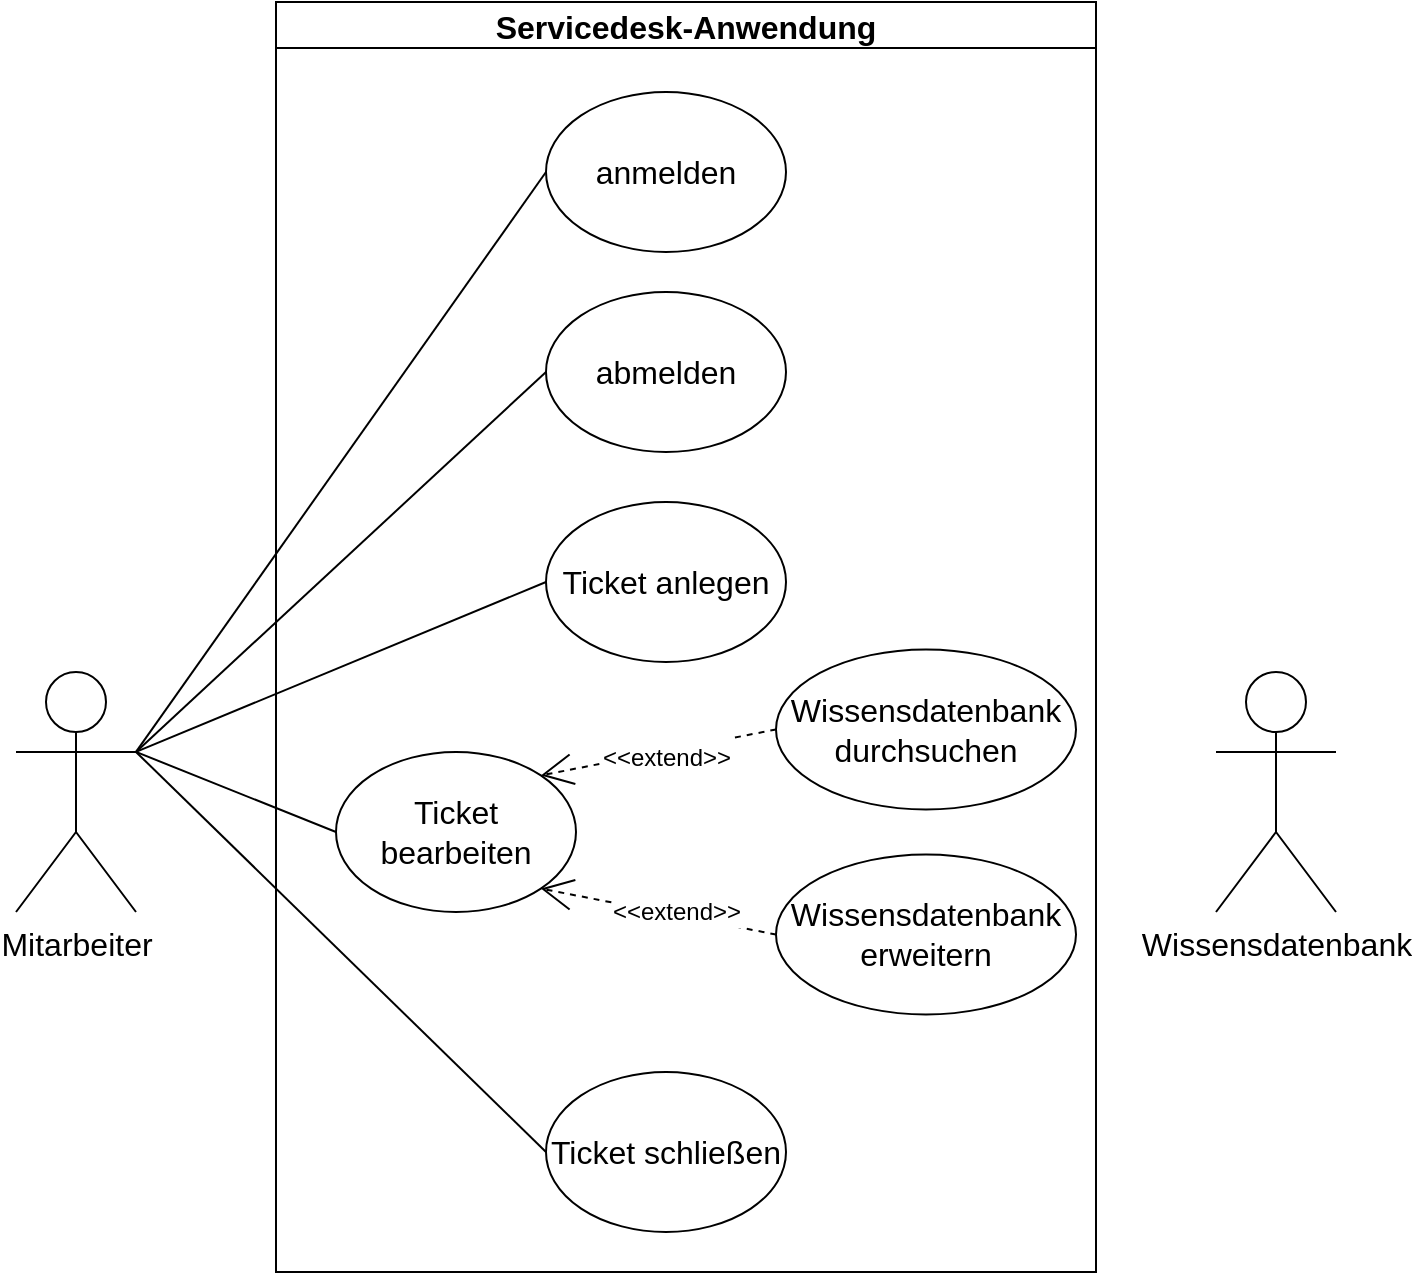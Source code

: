 <mxfile version="20.7.4" type="device"><diagram id="KvVi-wYAqPGpXnofTffk" name="Seite-1"><mxGraphModel dx="940" dy="1032" grid="1" gridSize="10" guides="1" tooltips="1" connect="1" arrows="1" fold="1" page="1" pageScale="1" pageWidth="827" pageHeight="1169" math="0" shadow="0"><root><mxCell id="0"/><mxCell id="1" parent="0"/><mxCell id="ilpLY6ldoBVpEvExYr3C-1" value="Servicedesk-Anwendung" style="swimlane;fontSize=16;fillColor=none;" vertex="1" parent="1"><mxGeometry x="210" y="255" width="410" height="635" as="geometry"/></mxCell><mxCell id="ilpLY6ldoBVpEvExYr3C-2" value="anmelden" style="ellipse;whiteSpace=wrap;html=1;fontSize=16;fillColor=none;" vertex="1" parent="ilpLY6ldoBVpEvExYr3C-1"><mxGeometry x="135" y="45" width="120" height="80" as="geometry"/></mxCell><mxCell id="ilpLY6ldoBVpEvExYr3C-3" value="abmelden" style="ellipse;whiteSpace=wrap;html=1;fontSize=16;fillColor=none;" vertex="1" parent="ilpLY6ldoBVpEvExYr3C-1"><mxGeometry x="135" y="145" width="120" height="80" as="geometry"/></mxCell><mxCell id="ilpLY6ldoBVpEvExYr3C-5" value="Ticket bearbeiten" style="ellipse;whiteSpace=wrap;html=1;fontSize=16;fillColor=none;" vertex="1" parent="ilpLY6ldoBVpEvExYr3C-1"><mxGeometry x="30" y="375" width="120" height="80" as="geometry"/></mxCell><mxCell id="ilpLY6ldoBVpEvExYr3C-6" value="Ticket anlegen" style="ellipse;whiteSpace=wrap;html=1;fontSize=16;fillColor=none;" vertex="1" parent="ilpLY6ldoBVpEvExYr3C-1"><mxGeometry x="135" y="250" width="120" height="80" as="geometry"/></mxCell><mxCell id="ilpLY6ldoBVpEvExYr3C-7" value="Ticket schließen" style="ellipse;whiteSpace=wrap;html=1;fontSize=16;fillColor=none;" vertex="1" parent="ilpLY6ldoBVpEvExYr3C-1"><mxGeometry x="135" y="535" width="120" height="80" as="geometry"/></mxCell><mxCell id="ilpLY6ldoBVpEvExYr3C-13" style="edgeStyle=none;curved=1;rounded=0;orthogonalLoop=1;jettySize=auto;html=1;exitX=0;exitY=0.5;exitDx=0;exitDy=0;entryX=1;entryY=1;entryDx=0;entryDy=0;dashed=1;fontSize=12;endArrow=open;startSize=14;endSize=14;sourcePerimeterSpacing=8;targetPerimeterSpacing=8;" edge="1" parent="ilpLY6ldoBVpEvExYr3C-1" source="ilpLY6ldoBVpEvExYr3C-10" target="ilpLY6ldoBVpEvExYr3C-5"><mxGeometry relative="1" as="geometry"/></mxCell><mxCell id="ilpLY6ldoBVpEvExYr3C-15" value="&amp;lt;&amp;lt;extend&amp;gt;&amp;gt;" style="edgeLabel;html=1;align=center;verticalAlign=middle;resizable=0;points=[];fontSize=12;" vertex="1" connectable="0" parent="ilpLY6ldoBVpEvExYr3C-13"><mxGeometry x="0.283" relative="1" as="geometry"><mxPoint x="25" y="3" as="offset"/></mxGeometry></mxCell><mxCell id="ilpLY6ldoBVpEvExYr3C-10" value="Wissensdatenbank&lt;br&gt;erweitern" style="ellipse;whiteSpace=wrap;html=1;fontSize=16;fillColor=none;" vertex="1" parent="ilpLY6ldoBVpEvExYr3C-1"><mxGeometry x="250" y="426.25" width="150" height="80" as="geometry"/></mxCell><mxCell id="ilpLY6ldoBVpEvExYr3C-12" style="edgeStyle=none;curved=1;rounded=0;orthogonalLoop=1;jettySize=auto;html=1;exitX=0;exitY=0.5;exitDx=0;exitDy=0;entryX=1;entryY=0;entryDx=0;entryDy=0;fontSize=12;endArrow=open;startSize=14;endSize=14;sourcePerimeterSpacing=8;targetPerimeterSpacing=8;dashed=1;" edge="1" parent="ilpLY6ldoBVpEvExYr3C-1" source="ilpLY6ldoBVpEvExYr3C-11" target="ilpLY6ldoBVpEvExYr3C-5"><mxGeometry relative="1" as="geometry"/></mxCell><mxCell id="ilpLY6ldoBVpEvExYr3C-14" value="&lt;font style=&quot;font-size: 12px;&quot;&gt;&amp;lt;&amp;lt;extend&amp;gt;&amp;gt;&lt;/font&gt;" style="edgeLabel;html=1;align=center;verticalAlign=middle;resizable=0;points=[];fontSize=16;" vertex="1" connectable="0" parent="ilpLY6ldoBVpEvExYr3C-12"><mxGeometry x="0.174" y="-1" relative="1" as="geometry"><mxPoint x="14" y="-1" as="offset"/></mxGeometry></mxCell><mxCell id="ilpLY6ldoBVpEvExYr3C-11" value="Wissensdatenbank&lt;br&gt;durchsuchen" style="ellipse;whiteSpace=wrap;html=1;fontSize=16;fillColor=none;" vertex="1" parent="ilpLY6ldoBVpEvExYr3C-1"><mxGeometry x="250" y="323.75" width="150" height="80" as="geometry"/></mxCell><mxCell id="ilpLY6ldoBVpEvExYr3C-16" style="edgeStyle=none;curved=1;rounded=0;orthogonalLoop=1;jettySize=auto;html=1;exitX=1;exitY=0.333;exitDx=0;exitDy=0;exitPerimeter=0;entryX=0;entryY=0.5;entryDx=0;entryDy=0;fontSize=12;endArrow=none;startSize=14;endSize=14;sourcePerimeterSpacing=8;targetPerimeterSpacing=8;endFill=0;" edge="1" parent="1" source="ilpLY6ldoBVpEvExYr3C-4" target="ilpLY6ldoBVpEvExYr3C-2"><mxGeometry relative="1" as="geometry"/></mxCell><mxCell id="ilpLY6ldoBVpEvExYr3C-17" style="edgeStyle=none;curved=1;rounded=0;orthogonalLoop=1;jettySize=auto;html=1;exitX=1;exitY=0.333;exitDx=0;exitDy=0;exitPerimeter=0;entryX=0;entryY=0.5;entryDx=0;entryDy=0;fontSize=12;endArrow=none;endFill=0;startSize=14;endSize=14;sourcePerimeterSpacing=8;targetPerimeterSpacing=8;" edge="1" parent="1" source="ilpLY6ldoBVpEvExYr3C-4" target="ilpLY6ldoBVpEvExYr3C-3"><mxGeometry relative="1" as="geometry"/></mxCell><mxCell id="ilpLY6ldoBVpEvExYr3C-18" style="edgeStyle=none;curved=1;rounded=0;orthogonalLoop=1;jettySize=auto;html=1;exitX=1;exitY=0.333;exitDx=0;exitDy=0;exitPerimeter=0;entryX=0;entryY=0.5;entryDx=0;entryDy=0;fontSize=12;endArrow=none;endFill=0;startSize=14;endSize=14;sourcePerimeterSpacing=8;targetPerimeterSpacing=8;" edge="1" parent="1" source="ilpLY6ldoBVpEvExYr3C-4" target="ilpLY6ldoBVpEvExYr3C-6"><mxGeometry relative="1" as="geometry"/></mxCell><mxCell id="ilpLY6ldoBVpEvExYr3C-19" style="edgeStyle=none;curved=1;rounded=0;orthogonalLoop=1;jettySize=auto;html=1;exitX=1;exitY=0.333;exitDx=0;exitDy=0;exitPerimeter=0;entryX=0;entryY=0.5;entryDx=0;entryDy=0;fontSize=12;endArrow=none;endFill=0;startSize=14;endSize=14;sourcePerimeterSpacing=8;targetPerimeterSpacing=8;" edge="1" parent="1" source="ilpLY6ldoBVpEvExYr3C-4" target="ilpLY6ldoBVpEvExYr3C-5"><mxGeometry relative="1" as="geometry"/></mxCell><mxCell id="ilpLY6ldoBVpEvExYr3C-20" style="edgeStyle=none;curved=1;rounded=0;orthogonalLoop=1;jettySize=auto;html=1;exitX=1;exitY=0.333;exitDx=0;exitDy=0;exitPerimeter=0;entryX=0;entryY=0.5;entryDx=0;entryDy=0;fontSize=12;endArrow=none;endFill=0;startSize=14;endSize=14;sourcePerimeterSpacing=8;targetPerimeterSpacing=8;" edge="1" parent="1" source="ilpLY6ldoBVpEvExYr3C-4" target="ilpLY6ldoBVpEvExYr3C-7"><mxGeometry relative="1" as="geometry"/></mxCell><mxCell id="ilpLY6ldoBVpEvExYr3C-4" value="Mitarbeiter" style="shape=umlActor;verticalLabelPosition=bottom;verticalAlign=top;html=1;fontSize=16;fillColor=none;" vertex="1" parent="1"><mxGeometry x="80" y="590" width="60" height="120" as="geometry"/></mxCell><mxCell id="ilpLY6ldoBVpEvExYr3C-21" value="Wissensdatenbank" style="shape=umlActor;verticalLabelPosition=bottom;verticalAlign=top;html=1;fontSize=16;fillColor=none;" vertex="1" parent="1"><mxGeometry x="680" y="590" width="60" height="120" as="geometry"/></mxCell></root></mxGraphModel></diagram></mxfile>